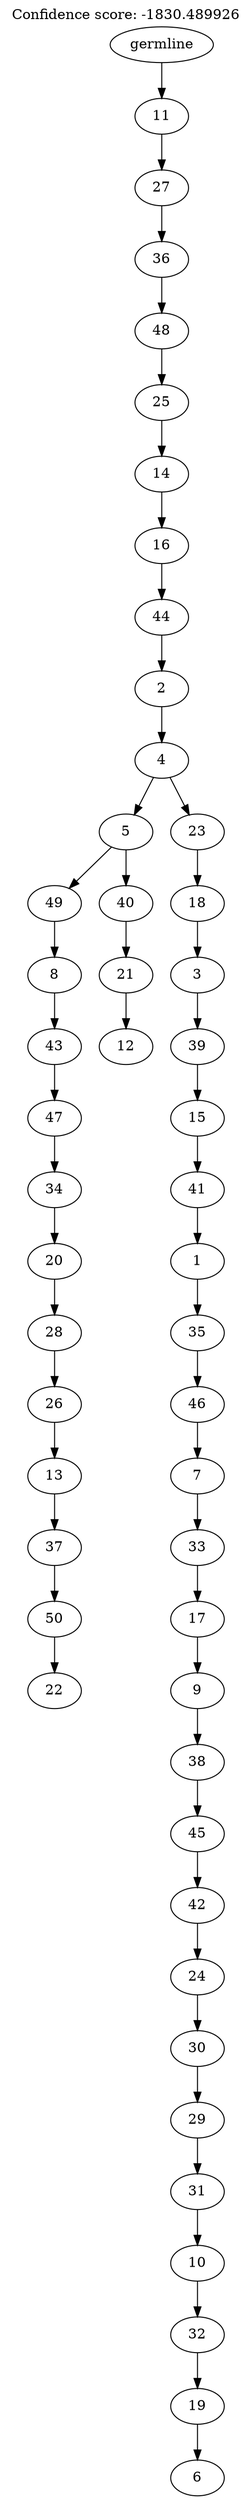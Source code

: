 digraph g {
	"49" -> "50";
	"50" [label="22"];
	"48" -> "49";
	"49" [label="50"];
	"47" -> "48";
	"48" [label="37"];
	"46" -> "47";
	"47" [label="13"];
	"45" -> "46";
	"46" [label="26"];
	"44" -> "45";
	"45" [label="28"];
	"43" -> "44";
	"44" [label="20"];
	"42" -> "43";
	"43" [label="34"];
	"41" -> "42";
	"42" [label="47"];
	"40" -> "41";
	"41" [label="43"];
	"39" -> "40";
	"40" [label="8"];
	"37" -> "38";
	"38" [label="12"];
	"36" -> "37";
	"37" [label="21"];
	"35" -> "36";
	"36" [label="40"];
	"35" -> "39";
	"39" [label="49"];
	"33" -> "34";
	"34" [label="6"];
	"32" -> "33";
	"33" [label="19"];
	"31" -> "32";
	"32" [label="32"];
	"30" -> "31";
	"31" [label="10"];
	"29" -> "30";
	"30" [label="31"];
	"28" -> "29";
	"29" [label="29"];
	"27" -> "28";
	"28" [label="30"];
	"26" -> "27";
	"27" [label="24"];
	"25" -> "26";
	"26" [label="42"];
	"24" -> "25";
	"25" [label="45"];
	"23" -> "24";
	"24" [label="38"];
	"22" -> "23";
	"23" [label="9"];
	"21" -> "22";
	"22" [label="17"];
	"20" -> "21";
	"21" [label="33"];
	"19" -> "20";
	"20" [label="7"];
	"18" -> "19";
	"19" [label="46"];
	"17" -> "18";
	"18" [label="35"];
	"16" -> "17";
	"17" [label="1"];
	"15" -> "16";
	"16" [label="41"];
	"14" -> "15";
	"15" [label="15"];
	"13" -> "14";
	"14" [label="39"];
	"12" -> "13";
	"13" [label="3"];
	"11" -> "12";
	"12" [label="18"];
	"10" -> "11";
	"11" [label="23"];
	"10" -> "35";
	"35" [label="5"];
	"9" -> "10";
	"10" [label="4"];
	"8" -> "9";
	"9" [label="2"];
	"7" -> "8";
	"8" [label="44"];
	"6" -> "7";
	"7" [label="16"];
	"5" -> "6";
	"6" [label="14"];
	"4" -> "5";
	"5" [label="25"];
	"3" -> "4";
	"4" [label="48"];
	"2" -> "3";
	"3" [label="36"];
	"1" -> "2";
	"2" [label="27"];
	"0" -> "1";
	"1" [label="11"];
	"0" [label="germline"];
	labelloc="t";
	label="Confidence score: -1830.489926";
}
